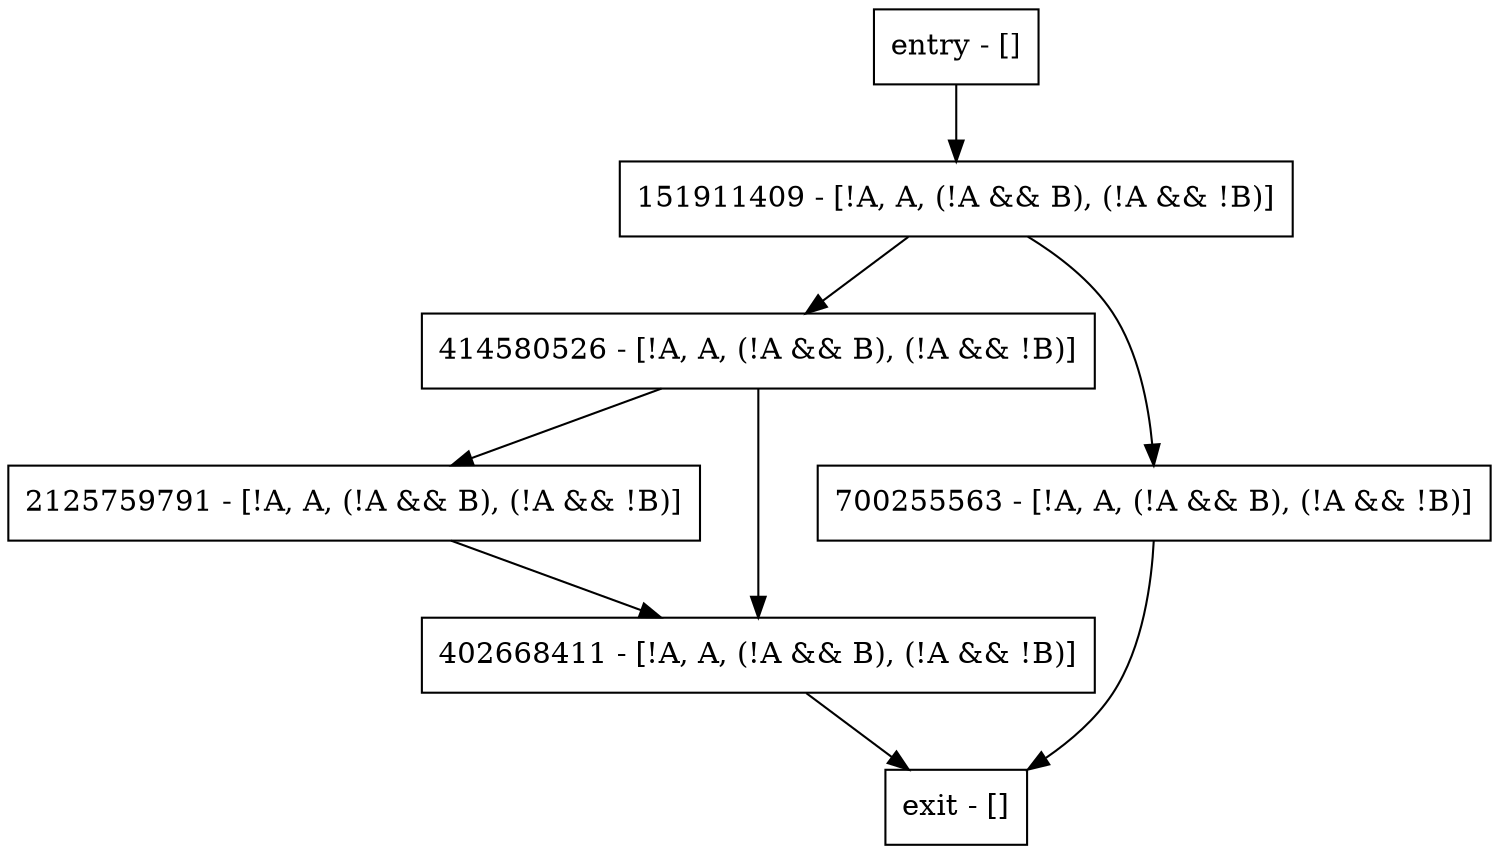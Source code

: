 digraph main {
node [shape=record];
2125759791 [label="2125759791 - [!A, A, (!A && B), (!A && !B)]"];
entry [label="entry - []"];
exit [label="exit - []"];
414580526 [label="414580526 - [!A, A, (!A && B), (!A && !B)]"];
151911409 [label="151911409 - [!A, A, (!A && B), (!A && !B)]"];
700255563 [label="700255563 - [!A, A, (!A && B), (!A && !B)]"];
402668411 [label="402668411 - [!A, A, (!A && B), (!A && !B)]"];
entry;
exit;
2125759791 -> 402668411;
entry -> 151911409;
414580526 -> 2125759791;
414580526 -> 402668411;
151911409 -> 414580526;
151911409 -> 700255563;
700255563 -> exit;
402668411 -> exit;
}
